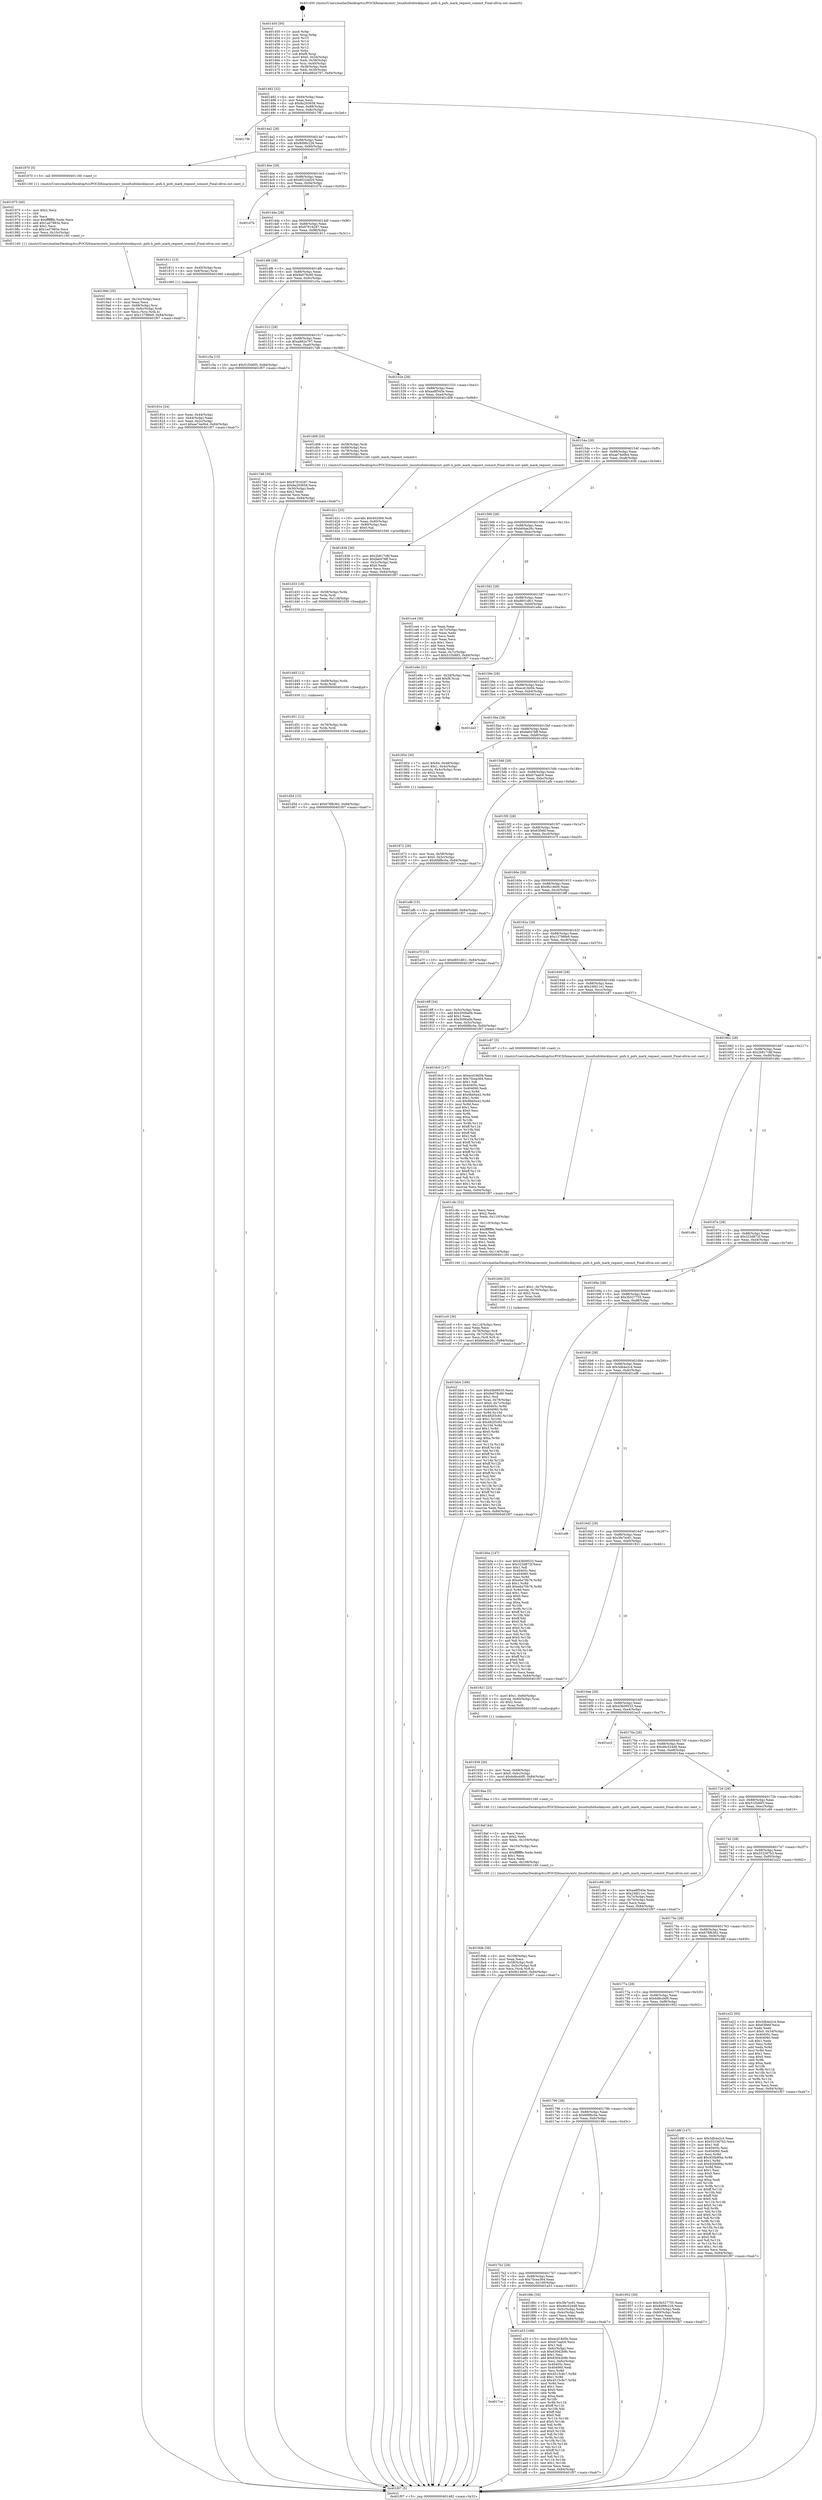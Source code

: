 digraph "0x401450" {
  label = "0x401450 (/mnt/c/Users/mathe/Desktop/tcc/POCII/binaries/extr_linuxfsnfsblocklayout..pnfs.h_pnfs_mark_request_commit_Final-ollvm.out::main(0))"
  labelloc = "t"
  node[shape=record]

  Entry [label="",width=0.3,height=0.3,shape=circle,fillcolor=black,style=filled]
  "0x401482" [label="{
     0x401482 [32]\l
     | [instrs]\l
     &nbsp;&nbsp;0x401482 \<+6\>: mov -0x84(%rbp),%eax\l
     &nbsp;&nbsp;0x401488 \<+2\>: mov %eax,%ecx\l
     &nbsp;&nbsp;0x40148a \<+6\>: sub $0x8a293658,%ecx\l
     &nbsp;&nbsp;0x401490 \<+6\>: mov %eax,-0x88(%rbp)\l
     &nbsp;&nbsp;0x401496 \<+6\>: mov %ecx,-0x8c(%rbp)\l
     &nbsp;&nbsp;0x40149c \<+6\>: je 00000000004017f6 \<main+0x3a6\>\l
  }"]
  "0x4017f6" [label="{
     0x4017f6\l
  }", style=dashed]
  "0x4014a2" [label="{
     0x4014a2 [28]\l
     | [instrs]\l
     &nbsp;&nbsp;0x4014a2 \<+5\>: jmp 00000000004014a7 \<main+0x57\>\l
     &nbsp;&nbsp;0x4014a7 \<+6\>: mov -0x88(%rbp),%eax\l
     &nbsp;&nbsp;0x4014ad \<+5\>: sub $0x8d98c226,%eax\l
     &nbsp;&nbsp;0x4014b2 \<+6\>: mov %eax,-0x90(%rbp)\l
     &nbsp;&nbsp;0x4014b8 \<+6\>: je 0000000000401970 \<main+0x520\>\l
  }"]
  Exit [label="",width=0.3,height=0.3,shape=circle,fillcolor=black,style=filled,peripheries=2]
  "0x401970" [label="{
     0x401970 [5]\l
     | [instrs]\l
     &nbsp;&nbsp;0x401970 \<+5\>: call 0000000000401160 \<next_i\>\l
     | [calls]\l
     &nbsp;&nbsp;0x401160 \{1\} (/mnt/c/Users/mathe/Desktop/tcc/POCII/binaries/extr_linuxfsnfsblocklayout..pnfs.h_pnfs_mark_request_commit_Final-ollvm.out::next_i)\l
  }"]
  "0x4014be" [label="{
     0x4014be [28]\l
     | [instrs]\l
     &nbsp;&nbsp;0x4014be \<+5\>: jmp 00000000004014c3 \<main+0x73\>\l
     &nbsp;&nbsp;0x4014c3 \<+6\>: mov -0x88(%rbp),%eax\l
     &nbsp;&nbsp;0x4014c9 \<+5\>: sub $0x9022dd29,%eax\l
     &nbsp;&nbsp;0x4014ce \<+6\>: mov %eax,-0x94(%rbp)\l
     &nbsp;&nbsp;0x4014d4 \<+6\>: je 0000000000401d7b \<main+0x92b\>\l
  }"]
  "0x401d5d" [label="{
     0x401d5d [15]\l
     | [instrs]\l
     &nbsp;&nbsp;0x401d5d \<+10\>: movl $0x678fb362,-0x84(%rbp)\l
     &nbsp;&nbsp;0x401d67 \<+5\>: jmp 0000000000401f07 \<main+0xab7\>\l
  }"]
  "0x401d7b" [label="{
     0x401d7b\l
  }", style=dashed]
  "0x4014da" [label="{
     0x4014da [28]\l
     | [instrs]\l
     &nbsp;&nbsp;0x4014da \<+5\>: jmp 00000000004014df \<main+0x8f\>\l
     &nbsp;&nbsp;0x4014df \<+6\>: mov -0x88(%rbp),%eax\l
     &nbsp;&nbsp;0x4014e5 \<+5\>: sub $0x97816287,%eax\l
     &nbsp;&nbsp;0x4014ea \<+6\>: mov %eax,-0x98(%rbp)\l
     &nbsp;&nbsp;0x4014f0 \<+6\>: je 0000000000401811 \<main+0x3c1\>\l
  }"]
  "0x401d51" [label="{
     0x401d51 [12]\l
     | [instrs]\l
     &nbsp;&nbsp;0x401d51 \<+4\>: mov -0x78(%rbp),%rdx\l
     &nbsp;&nbsp;0x401d55 \<+3\>: mov %rdx,%rdi\l
     &nbsp;&nbsp;0x401d58 \<+5\>: call 0000000000401030 \<free@plt\>\l
     | [calls]\l
     &nbsp;&nbsp;0x401030 \{1\} (unknown)\l
  }"]
  "0x401811" [label="{
     0x401811 [13]\l
     | [instrs]\l
     &nbsp;&nbsp;0x401811 \<+4\>: mov -0x40(%rbp),%rax\l
     &nbsp;&nbsp;0x401815 \<+4\>: mov 0x8(%rax),%rdi\l
     &nbsp;&nbsp;0x401819 \<+5\>: call 0000000000401060 \<atoi@plt\>\l
     | [calls]\l
     &nbsp;&nbsp;0x401060 \{1\} (unknown)\l
  }"]
  "0x4014f6" [label="{
     0x4014f6 [28]\l
     | [instrs]\l
     &nbsp;&nbsp;0x4014f6 \<+5\>: jmp 00000000004014fb \<main+0xab\>\l
     &nbsp;&nbsp;0x4014fb \<+6\>: mov -0x88(%rbp),%eax\l
     &nbsp;&nbsp;0x401501 \<+5\>: sub $0x9e078c80,%eax\l
     &nbsp;&nbsp;0x401506 \<+6\>: mov %eax,-0x9c(%rbp)\l
     &nbsp;&nbsp;0x40150c \<+6\>: je 0000000000401c5a \<main+0x80a\>\l
  }"]
  "0x401d45" [label="{
     0x401d45 [12]\l
     | [instrs]\l
     &nbsp;&nbsp;0x401d45 \<+4\>: mov -0x68(%rbp),%rdx\l
     &nbsp;&nbsp;0x401d49 \<+3\>: mov %rdx,%rdi\l
     &nbsp;&nbsp;0x401d4c \<+5\>: call 0000000000401030 \<free@plt\>\l
     | [calls]\l
     &nbsp;&nbsp;0x401030 \{1\} (unknown)\l
  }"]
  "0x401c5a" [label="{
     0x401c5a [15]\l
     | [instrs]\l
     &nbsp;&nbsp;0x401c5a \<+10\>: movl $0x51f3d6f3,-0x84(%rbp)\l
     &nbsp;&nbsp;0x401c64 \<+5\>: jmp 0000000000401f07 \<main+0xab7\>\l
  }"]
  "0x401512" [label="{
     0x401512 [28]\l
     | [instrs]\l
     &nbsp;&nbsp;0x401512 \<+5\>: jmp 0000000000401517 \<main+0xc7\>\l
     &nbsp;&nbsp;0x401517 \<+6\>: mov -0x88(%rbp),%eax\l
     &nbsp;&nbsp;0x40151d \<+5\>: sub $0xa882e797,%eax\l
     &nbsp;&nbsp;0x401522 \<+6\>: mov %eax,-0xa0(%rbp)\l
     &nbsp;&nbsp;0x401528 \<+6\>: je 00000000004017d8 \<main+0x388\>\l
  }"]
  "0x401d33" [label="{
     0x401d33 [18]\l
     | [instrs]\l
     &nbsp;&nbsp;0x401d33 \<+4\>: mov -0x58(%rbp),%rdx\l
     &nbsp;&nbsp;0x401d37 \<+3\>: mov %rdx,%rdi\l
     &nbsp;&nbsp;0x401d3a \<+6\>: mov %eax,-0x118(%rbp)\l
     &nbsp;&nbsp;0x401d40 \<+5\>: call 0000000000401030 \<free@plt\>\l
     | [calls]\l
     &nbsp;&nbsp;0x401030 \{1\} (unknown)\l
  }"]
  "0x4017d8" [label="{
     0x4017d8 [30]\l
     | [instrs]\l
     &nbsp;&nbsp;0x4017d8 \<+5\>: mov $0x97816287,%eax\l
     &nbsp;&nbsp;0x4017dd \<+5\>: mov $0x8a293658,%ecx\l
     &nbsp;&nbsp;0x4017e2 \<+3\>: mov -0x30(%rbp),%edx\l
     &nbsp;&nbsp;0x4017e5 \<+3\>: cmp $0x2,%edx\l
     &nbsp;&nbsp;0x4017e8 \<+3\>: cmovne %ecx,%eax\l
     &nbsp;&nbsp;0x4017eb \<+6\>: mov %eax,-0x84(%rbp)\l
     &nbsp;&nbsp;0x4017f1 \<+5\>: jmp 0000000000401f07 \<main+0xab7\>\l
  }"]
  "0x40152e" [label="{
     0x40152e [28]\l
     | [instrs]\l
     &nbsp;&nbsp;0x40152e \<+5\>: jmp 0000000000401533 \<main+0xe3\>\l
     &nbsp;&nbsp;0x401533 \<+6\>: mov -0x88(%rbp),%eax\l
     &nbsp;&nbsp;0x401539 \<+5\>: sub $0xaa8f545e,%eax\l
     &nbsp;&nbsp;0x40153e \<+6\>: mov %eax,-0xa4(%rbp)\l
     &nbsp;&nbsp;0x401544 \<+6\>: je 0000000000401d08 \<main+0x8b8\>\l
  }"]
  "0x401f07" [label="{
     0x401f07 [5]\l
     | [instrs]\l
     &nbsp;&nbsp;0x401f07 \<+5\>: jmp 0000000000401482 \<main+0x32\>\l
  }"]
  "0x401450" [label="{
     0x401450 [50]\l
     | [instrs]\l
     &nbsp;&nbsp;0x401450 \<+1\>: push %rbp\l
     &nbsp;&nbsp;0x401451 \<+3\>: mov %rsp,%rbp\l
     &nbsp;&nbsp;0x401454 \<+2\>: push %r15\l
     &nbsp;&nbsp;0x401456 \<+2\>: push %r14\l
     &nbsp;&nbsp;0x401458 \<+2\>: push %r13\l
     &nbsp;&nbsp;0x40145a \<+2\>: push %r12\l
     &nbsp;&nbsp;0x40145c \<+1\>: push %rbx\l
     &nbsp;&nbsp;0x40145d \<+7\>: sub $0xf8,%rsp\l
     &nbsp;&nbsp;0x401464 \<+7\>: movl $0x0,-0x34(%rbp)\l
     &nbsp;&nbsp;0x40146b \<+3\>: mov %edi,-0x38(%rbp)\l
     &nbsp;&nbsp;0x40146e \<+4\>: mov %rsi,-0x40(%rbp)\l
     &nbsp;&nbsp;0x401472 \<+3\>: mov -0x38(%rbp),%edi\l
     &nbsp;&nbsp;0x401475 \<+3\>: mov %edi,-0x30(%rbp)\l
     &nbsp;&nbsp;0x401478 \<+10\>: movl $0xa882e797,-0x84(%rbp)\l
  }"]
  "0x40181e" [label="{
     0x40181e [24]\l
     | [instrs]\l
     &nbsp;&nbsp;0x40181e \<+3\>: mov %eax,-0x44(%rbp)\l
     &nbsp;&nbsp;0x401821 \<+3\>: mov -0x44(%rbp),%eax\l
     &nbsp;&nbsp;0x401824 \<+3\>: mov %eax,-0x2c(%rbp)\l
     &nbsp;&nbsp;0x401827 \<+10\>: movl $0xae74e0b4,-0x84(%rbp)\l
     &nbsp;&nbsp;0x401831 \<+5\>: jmp 0000000000401f07 \<main+0xab7\>\l
  }"]
  "0x401d1c" [label="{
     0x401d1c [23]\l
     | [instrs]\l
     &nbsp;&nbsp;0x401d1c \<+10\>: movabs $0x4020b6,%rdi\l
     &nbsp;&nbsp;0x401d26 \<+3\>: mov %eax,-0x80(%rbp)\l
     &nbsp;&nbsp;0x401d29 \<+3\>: mov -0x80(%rbp),%esi\l
     &nbsp;&nbsp;0x401d2c \<+2\>: mov $0x0,%al\l
     &nbsp;&nbsp;0x401d2e \<+5\>: call 0000000000401040 \<printf@plt\>\l
     | [calls]\l
     &nbsp;&nbsp;0x401040 \{1\} (unknown)\l
  }"]
  "0x401d08" [label="{
     0x401d08 [20]\l
     | [instrs]\l
     &nbsp;&nbsp;0x401d08 \<+4\>: mov -0x58(%rbp),%rdi\l
     &nbsp;&nbsp;0x401d0c \<+4\>: mov -0x68(%rbp),%rsi\l
     &nbsp;&nbsp;0x401d10 \<+4\>: mov -0x78(%rbp),%rdx\l
     &nbsp;&nbsp;0x401d14 \<+3\>: mov -0x48(%rbp),%ecx\l
     &nbsp;&nbsp;0x401d17 \<+5\>: call 0000000000401240 \<pnfs_mark_request_commit\>\l
     | [calls]\l
     &nbsp;&nbsp;0x401240 \{1\} (/mnt/c/Users/mathe/Desktop/tcc/POCII/binaries/extr_linuxfsnfsblocklayout..pnfs.h_pnfs_mark_request_commit_Final-ollvm.out::pnfs_mark_request_commit)\l
  }"]
  "0x40154a" [label="{
     0x40154a [28]\l
     | [instrs]\l
     &nbsp;&nbsp;0x40154a \<+5\>: jmp 000000000040154f \<main+0xff\>\l
     &nbsp;&nbsp;0x40154f \<+6\>: mov -0x88(%rbp),%eax\l
     &nbsp;&nbsp;0x401555 \<+5\>: sub $0xae74e0b4,%eax\l
     &nbsp;&nbsp;0x40155a \<+6\>: mov %eax,-0xa8(%rbp)\l
     &nbsp;&nbsp;0x401560 \<+6\>: je 0000000000401836 \<main+0x3e6\>\l
  }"]
  "0x401cc0" [label="{
     0x401cc0 [36]\l
     | [instrs]\l
     &nbsp;&nbsp;0x401cc0 \<+6\>: mov -0x114(%rbp),%ecx\l
     &nbsp;&nbsp;0x401cc6 \<+3\>: imul %eax,%ecx\l
     &nbsp;&nbsp;0x401cc9 \<+4\>: mov -0x78(%rbp),%r8\l
     &nbsp;&nbsp;0x401ccd \<+4\>: movslq -0x7c(%rbp),%r9\l
     &nbsp;&nbsp;0x401cd1 \<+4\>: mov %ecx,(%r8,%r9,4)\l
     &nbsp;&nbsp;0x401cd5 \<+10\>: movl $0xb64ae26c,-0x84(%rbp)\l
     &nbsp;&nbsp;0x401cdf \<+5\>: jmp 0000000000401f07 \<main+0xab7\>\l
  }"]
  "0x401836" [label="{
     0x401836 [30]\l
     | [instrs]\l
     &nbsp;&nbsp;0x401836 \<+5\>: mov $0x2b817c8f,%eax\l
     &nbsp;&nbsp;0x40183b \<+5\>: mov $0xfa6478ff,%ecx\l
     &nbsp;&nbsp;0x401840 \<+3\>: mov -0x2c(%rbp),%edx\l
     &nbsp;&nbsp;0x401843 \<+3\>: cmp $0x0,%edx\l
     &nbsp;&nbsp;0x401846 \<+3\>: cmove %ecx,%eax\l
     &nbsp;&nbsp;0x401849 \<+6\>: mov %eax,-0x84(%rbp)\l
     &nbsp;&nbsp;0x40184f \<+5\>: jmp 0000000000401f07 \<main+0xab7\>\l
  }"]
  "0x401566" [label="{
     0x401566 [28]\l
     | [instrs]\l
     &nbsp;&nbsp;0x401566 \<+5\>: jmp 000000000040156b \<main+0x11b\>\l
     &nbsp;&nbsp;0x40156b \<+6\>: mov -0x88(%rbp),%eax\l
     &nbsp;&nbsp;0x401571 \<+5\>: sub $0xb64ae26c,%eax\l
     &nbsp;&nbsp;0x401576 \<+6\>: mov %eax,-0xac(%rbp)\l
     &nbsp;&nbsp;0x40157c \<+6\>: je 0000000000401ce4 \<main+0x894\>\l
  }"]
  "0x401c8c" [label="{
     0x401c8c [52]\l
     | [instrs]\l
     &nbsp;&nbsp;0x401c8c \<+2\>: xor %ecx,%ecx\l
     &nbsp;&nbsp;0x401c8e \<+5\>: mov $0x2,%edx\l
     &nbsp;&nbsp;0x401c93 \<+6\>: mov %edx,-0x110(%rbp)\l
     &nbsp;&nbsp;0x401c99 \<+1\>: cltd\l
     &nbsp;&nbsp;0x401c9a \<+6\>: mov -0x110(%rbp),%esi\l
     &nbsp;&nbsp;0x401ca0 \<+2\>: idiv %esi\l
     &nbsp;&nbsp;0x401ca2 \<+6\>: imul $0xfffffffe,%edx,%edx\l
     &nbsp;&nbsp;0x401ca8 \<+2\>: mov %ecx,%edi\l
     &nbsp;&nbsp;0x401caa \<+2\>: sub %edx,%edi\l
     &nbsp;&nbsp;0x401cac \<+2\>: mov %ecx,%edx\l
     &nbsp;&nbsp;0x401cae \<+3\>: sub $0x1,%edx\l
     &nbsp;&nbsp;0x401cb1 \<+2\>: add %edx,%edi\l
     &nbsp;&nbsp;0x401cb3 \<+2\>: sub %edi,%ecx\l
     &nbsp;&nbsp;0x401cb5 \<+6\>: mov %ecx,-0x114(%rbp)\l
     &nbsp;&nbsp;0x401cbb \<+5\>: call 0000000000401160 \<next_i\>\l
     | [calls]\l
     &nbsp;&nbsp;0x401160 \{1\} (/mnt/c/Users/mathe/Desktop/tcc/POCII/binaries/extr_linuxfsnfsblocklayout..pnfs.h_pnfs_mark_request_commit_Final-ollvm.out::next_i)\l
  }"]
  "0x401ce4" [label="{
     0x401ce4 [36]\l
     | [instrs]\l
     &nbsp;&nbsp;0x401ce4 \<+2\>: xor %eax,%eax\l
     &nbsp;&nbsp;0x401ce6 \<+3\>: mov -0x7c(%rbp),%ecx\l
     &nbsp;&nbsp;0x401ce9 \<+2\>: mov %eax,%edx\l
     &nbsp;&nbsp;0x401ceb \<+2\>: sub %ecx,%edx\l
     &nbsp;&nbsp;0x401ced \<+2\>: mov %eax,%ecx\l
     &nbsp;&nbsp;0x401cef \<+3\>: sub $0x1,%ecx\l
     &nbsp;&nbsp;0x401cf2 \<+2\>: add %ecx,%edx\l
     &nbsp;&nbsp;0x401cf4 \<+2\>: sub %edx,%eax\l
     &nbsp;&nbsp;0x401cf6 \<+3\>: mov %eax,-0x7c(%rbp)\l
     &nbsp;&nbsp;0x401cf9 \<+10\>: movl $0x51f3d6f3,-0x84(%rbp)\l
     &nbsp;&nbsp;0x401d03 \<+5\>: jmp 0000000000401f07 \<main+0xab7\>\l
  }"]
  "0x401582" [label="{
     0x401582 [28]\l
     | [instrs]\l
     &nbsp;&nbsp;0x401582 \<+5\>: jmp 0000000000401587 \<main+0x137\>\l
     &nbsp;&nbsp;0x401587 \<+6\>: mov -0x88(%rbp),%eax\l
     &nbsp;&nbsp;0x40158d \<+5\>: sub $0xd601dfc1,%eax\l
     &nbsp;&nbsp;0x401592 \<+6\>: mov %eax,-0xb0(%rbp)\l
     &nbsp;&nbsp;0x401598 \<+6\>: je 0000000000401e8e \<main+0xa3e\>\l
  }"]
  "0x401bb4" [label="{
     0x401bb4 [166]\l
     | [instrs]\l
     &nbsp;&nbsp;0x401bb4 \<+5\>: mov $0x43b09533,%ecx\l
     &nbsp;&nbsp;0x401bb9 \<+5\>: mov $0x9e078c80,%edx\l
     &nbsp;&nbsp;0x401bbe \<+3\>: mov $0x1,%sil\l
     &nbsp;&nbsp;0x401bc1 \<+4\>: mov %rax,-0x78(%rbp)\l
     &nbsp;&nbsp;0x401bc5 \<+7\>: movl $0x0,-0x7c(%rbp)\l
     &nbsp;&nbsp;0x401bcc \<+8\>: mov 0x40405c,%r8d\l
     &nbsp;&nbsp;0x401bd4 \<+8\>: mov 0x404060,%r9d\l
     &nbsp;&nbsp;0x401bdc \<+3\>: mov %r8d,%r10d\l
     &nbsp;&nbsp;0x401bdf \<+7\>: add $0x482f3c83,%r10d\l
     &nbsp;&nbsp;0x401be6 \<+4\>: sub $0x1,%r10d\l
     &nbsp;&nbsp;0x401bea \<+7\>: sub $0x482f3c83,%r10d\l
     &nbsp;&nbsp;0x401bf1 \<+4\>: imul %r10d,%r8d\l
     &nbsp;&nbsp;0x401bf5 \<+4\>: and $0x1,%r8d\l
     &nbsp;&nbsp;0x401bf9 \<+4\>: cmp $0x0,%r8d\l
     &nbsp;&nbsp;0x401bfd \<+4\>: sete %r11b\l
     &nbsp;&nbsp;0x401c01 \<+4\>: cmp $0xa,%r9d\l
     &nbsp;&nbsp;0x401c05 \<+3\>: setl %bl\l
     &nbsp;&nbsp;0x401c08 \<+3\>: mov %r11b,%r14b\l
     &nbsp;&nbsp;0x401c0b \<+4\>: xor $0xff,%r14b\l
     &nbsp;&nbsp;0x401c0f \<+3\>: mov %bl,%r15b\l
     &nbsp;&nbsp;0x401c12 \<+4\>: xor $0xff,%r15b\l
     &nbsp;&nbsp;0x401c16 \<+4\>: xor $0x1,%sil\l
     &nbsp;&nbsp;0x401c1a \<+3\>: mov %r14b,%r12b\l
     &nbsp;&nbsp;0x401c1d \<+4\>: and $0xff,%r12b\l
     &nbsp;&nbsp;0x401c21 \<+3\>: and %sil,%r11b\l
     &nbsp;&nbsp;0x401c24 \<+3\>: mov %r15b,%r13b\l
     &nbsp;&nbsp;0x401c27 \<+4\>: and $0xff,%r13b\l
     &nbsp;&nbsp;0x401c2b \<+3\>: and %sil,%bl\l
     &nbsp;&nbsp;0x401c2e \<+3\>: or %r11b,%r12b\l
     &nbsp;&nbsp;0x401c31 \<+3\>: or %bl,%r13b\l
     &nbsp;&nbsp;0x401c34 \<+3\>: xor %r13b,%r12b\l
     &nbsp;&nbsp;0x401c37 \<+3\>: or %r15b,%r14b\l
     &nbsp;&nbsp;0x401c3a \<+4\>: xor $0xff,%r14b\l
     &nbsp;&nbsp;0x401c3e \<+4\>: or $0x1,%sil\l
     &nbsp;&nbsp;0x401c42 \<+3\>: and %sil,%r14b\l
     &nbsp;&nbsp;0x401c45 \<+3\>: or %r14b,%r12b\l
     &nbsp;&nbsp;0x401c48 \<+4\>: test $0x1,%r12b\l
     &nbsp;&nbsp;0x401c4c \<+3\>: cmovne %edx,%ecx\l
     &nbsp;&nbsp;0x401c4f \<+6\>: mov %ecx,-0x84(%rbp)\l
     &nbsp;&nbsp;0x401c55 \<+5\>: jmp 0000000000401f07 \<main+0xab7\>\l
  }"]
  "0x401e8e" [label="{
     0x401e8e [21]\l
     | [instrs]\l
     &nbsp;&nbsp;0x401e8e \<+3\>: mov -0x34(%rbp),%eax\l
     &nbsp;&nbsp;0x401e91 \<+7\>: add $0xf8,%rsp\l
     &nbsp;&nbsp;0x401e98 \<+1\>: pop %rbx\l
     &nbsp;&nbsp;0x401e99 \<+2\>: pop %r12\l
     &nbsp;&nbsp;0x401e9b \<+2\>: pop %r13\l
     &nbsp;&nbsp;0x401e9d \<+2\>: pop %r14\l
     &nbsp;&nbsp;0x401e9f \<+2\>: pop %r15\l
     &nbsp;&nbsp;0x401ea1 \<+1\>: pop %rbp\l
     &nbsp;&nbsp;0x401ea2 \<+1\>: ret\l
  }"]
  "0x40159e" [label="{
     0x40159e [28]\l
     | [instrs]\l
     &nbsp;&nbsp;0x40159e \<+5\>: jmp 00000000004015a3 \<main+0x153\>\l
     &nbsp;&nbsp;0x4015a3 \<+6\>: mov -0x88(%rbp),%eax\l
     &nbsp;&nbsp;0x4015a9 \<+5\>: sub $0xecd18d5b,%eax\l
     &nbsp;&nbsp;0x4015ae \<+6\>: mov %eax,-0xb4(%rbp)\l
     &nbsp;&nbsp;0x4015b4 \<+6\>: je 0000000000401ea3 \<main+0xa53\>\l
  }"]
  "0x4017ce" [label="{
     0x4017ce\l
  }", style=dashed]
  "0x401ea3" [label="{
     0x401ea3\l
  }", style=dashed]
  "0x4015ba" [label="{
     0x4015ba [28]\l
     | [instrs]\l
     &nbsp;&nbsp;0x4015ba \<+5\>: jmp 00000000004015bf \<main+0x16f\>\l
     &nbsp;&nbsp;0x4015bf \<+6\>: mov -0x88(%rbp),%eax\l
     &nbsp;&nbsp;0x4015c5 \<+5\>: sub $0xfa6478ff,%eax\l
     &nbsp;&nbsp;0x4015ca \<+6\>: mov %eax,-0xb8(%rbp)\l
     &nbsp;&nbsp;0x4015d0 \<+6\>: je 0000000000401854 \<main+0x404\>\l
  }"]
  "0x401a53" [label="{
     0x401a53 [168]\l
     | [instrs]\l
     &nbsp;&nbsp;0x401a53 \<+5\>: mov $0xecd18d5b,%eax\l
     &nbsp;&nbsp;0x401a58 \<+5\>: mov $0xfc7aafc6,%ecx\l
     &nbsp;&nbsp;0x401a5d \<+2\>: mov $0x1,%dl\l
     &nbsp;&nbsp;0x401a5f \<+3\>: mov -0x6c(%rbp),%esi\l
     &nbsp;&nbsp;0x401a62 \<+6\>: sub $0x63042b9b,%esi\l
     &nbsp;&nbsp;0x401a68 \<+3\>: add $0x1,%esi\l
     &nbsp;&nbsp;0x401a6b \<+6\>: add $0x63042b9b,%esi\l
     &nbsp;&nbsp;0x401a71 \<+3\>: mov %esi,-0x6c(%rbp)\l
     &nbsp;&nbsp;0x401a74 \<+7\>: mov 0x40405c,%esi\l
     &nbsp;&nbsp;0x401a7b \<+7\>: mov 0x404060,%edi\l
     &nbsp;&nbsp;0x401a82 \<+3\>: mov %esi,%r8d\l
     &nbsp;&nbsp;0x401a85 \<+7\>: add $0x4515c8c7,%r8d\l
     &nbsp;&nbsp;0x401a8c \<+4\>: sub $0x1,%r8d\l
     &nbsp;&nbsp;0x401a90 \<+7\>: sub $0x4515c8c7,%r8d\l
     &nbsp;&nbsp;0x401a97 \<+4\>: imul %r8d,%esi\l
     &nbsp;&nbsp;0x401a9b \<+3\>: and $0x1,%esi\l
     &nbsp;&nbsp;0x401a9e \<+3\>: cmp $0x0,%esi\l
     &nbsp;&nbsp;0x401aa1 \<+4\>: sete %r9b\l
     &nbsp;&nbsp;0x401aa5 \<+3\>: cmp $0xa,%edi\l
     &nbsp;&nbsp;0x401aa8 \<+4\>: setl %r10b\l
     &nbsp;&nbsp;0x401aac \<+3\>: mov %r9b,%r11b\l
     &nbsp;&nbsp;0x401aaf \<+4\>: xor $0xff,%r11b\l
     &nbsp;&nbsp;0x401ab3 \<+3\>: mov %r10b,%bl\l
     &nbsp;&nbsp;0x401ab6 \<+3\>: xor $0xff,%bl\l
     &nbsp;&nbsp;0x401ab9 \<+3\>: xor $0x0,%dl\l
     &nbsp;&nbsp;0x401abc \<+3\>: mov %r11b,%r14b\l
     &nbsp;&nbsp;0x401abf \<+4\>: and $0x0,%r14b\l
     &nbsp;&nbsp;0x401ac3 \<+3\>: and %dl,%r9b\l
     &nbsp;&nbsp;0x401ac6 \<+3\>: mov %bl,%r15b\l
     &nbsp;&nbsp;0x401ac9 \<+4\>: and $0x0,%r15b\l
     &nbsp;&nbsp;0x401acd \<+3\>: and %dl,%r10b\l
     &nbsp;&nbsp;0x401ad0 \<+3\>: or %r9b,%r14b\l
     &nbsp;&nbsp;0x401ad3 \<+3\>: or %r10b,%r15b\l
     &nbsp;&nbsp;0x401ad6 \<+3\>: xor %r15b,%r14b\l
     &nbsp;&nbsp;0x401ad9 \<+3\>: or %bl,%r11b\l
     &nbsp;&nbsp;0x401adc \<+4\>: xor $0xff,%r11b\l
     &nbsp;&nbsp;0x401ae0 \<+3\>: or $0x0,%dl\l
     &nbsp;&nbsp;0x401ae3 \<+3\>: and %dl,%r11b\l
     &nbsp;&nbsp;0x401ae6 \<+3\>: or %r11b,%r14b\l
     &nbsp;&nbsp;0x401ae9 \<+4\>: test $0x1,%r14b\l
     &nbsp;&nbsp;0x401aed \<+3\>: cmovne %ecx,%eax\l
     &nbsp;&nbsp;0x401af0 \<+6\>: mov %eax,-0x84(%rbp)\l
     &nbsp;&nbsp;0x401af6 \<+5\>: jmp 0000000000401f07 \<main+0xab7\>\l
  }"]
  "0x401854" [label="{
     0x401854 [30]\l
     | [instrs]\l
     &nbsp;&nbsp;0x401854 \<+7\>: movl $0x64,-0x48(%rbp)\l
     &nbsp;&nbsp;0x40185b \<+7\>: movl $0x1,-0x4c(%rbp)\l
     &nbsp;&nbsp;0x401862 \<+4\>: movslq -0x4c(%rbp),%rax\l
     &nbsp;&nbsp;0x401866 \<+4\>: shl $0x2,%rax\l
     &nbsp;&nbsp;0x40186a \<+3\>: mov %rax,%rdi\l
     &nbsp;&nbsp;0x40186d \<+5\>: call 0000000000401050 \<malloc@plt\>\l
     | [calls]\l
     &nbsp;&nbsp;0x401050 \{1\} (unknown)\l
  }"]
  "0x4015d6" [label="{
     0x4015d6 [28]\l
     | [instrs]\l
     &nbsp;&nbsp;0x4015d6 \<+5\>: jmp 00000000004015db \<main+0x18b\>\l
     &nbsp;&nbsp;0x4015db \<+6\>: mov -0x88(%rbp),%eax\l
     &nbsp;&nbsp;0x4015e1 \<+5\>: sub $0xfc7aafc6,%eax\l
     &nbsp;&nbsp;0x4015e6 \<+6\>: mov %eax,-0xbc(%rbp)\l
     &nbsp;&nbsp;0x4015ec \<+6\>: je 0000000000401afb \<main+0x6ab\>\l
  }"]
  "0x401872" [label="{
     0x401872 [26]\l
     | [instrs]\l
     &nbsp;&nbsp;0x401872 \<+4\>: mov %rax,-0x58(%rbp)\l
     &nbsp;&nbsp;0x401876 \<+7\>: movl $0x0,-0x5c(%rbp)\l
     &nbsp;&nbsp;0x40187d \<+10\>: movl $0x6fdfbc0a,-0x84(%rbp)\l
     &nbsp;&nbsp;0x401887 \<+5\>: jmp 0000000000401f07 \<main+0xab7\>\l
  }"]
  "0x40199d" [label="{
     0x40199d [35]\l
     | [instrs]\l
     &nbsp;&nbsp;0x40199d \<+6\>: mov -0x10c(%rbp),%ecx\l
     &nbsp;&nbsp;0x4019a3 \<+3\>: imul %eax,%ecx\l
     &nbsp;&nbsp;0x4019a6 \<+4\>: mov -0x68(%rbp),%rsi\l
     &nbsp;&nbsp;0x4019aa \<+4\>: movslq -0x6c(%rbp),%rdi\l
     &nbsp;&nbsp;0x4019ae \<+3\>: mov %ecx,(%rsi,%rdi,4)\l
     &nbsp;&nbsp;0x4019b1 \<+10\>: movl $0x13798fe9,-0x84(%rbp)\l
     &nbsp;&nbsp;0x4019bb \<+5\>: jmp 0000000000401f07 \<main+0xab7\>\l
  }"]
  "0x401afb" [label="{
     0x401afb [15]\l
     | [instrs]\l
     &nbsp;&nbsp;0x401afb \<+10\>: movl $0x6d8cd4f0,-0x84(%rbp)\l
     &nbsp;&nbsp;0x401b05 \<+5\>: jmp 0000000000401f07 \<main+0xab7\>\l
  }"]
  "0x4015f2" [label="{
     0x4015f2 [28]\l
     | [instrs]\l
     &nbsp;&nbsp;0x4015f2 \<+5\>: jmp 00000000004015f7 \<main+0x1a7\>\l
     &nbsp;&nbsp;0x4015f7 \<+6\>: mov -0x88(%rbp),%eax\l
     &nbsp;&nbsp;0x4015fd \<+5\>: sub $0x63f46f,%eax\l
     &nbsp;&nbsp;0x401602 \<+6\>: mov %eax,-0xc0(%rbp)\l
     &nbsp;&nbsp;0x401608 \<+6\>: je 0000000000401e7f \<main+0xa2f\>\l
  }"]
  "0x401975" [label="{
     0x401975 [40]\l
     | [instrs]\l
     &nbsp;&nbsp;0x401975 \<+5\>: mov $0x2,%ecx\l
     &nbsp;&nbsp;0x40197a \<+1\>: cltd\l
     &nbsp;&nbsp;0x40197b \<+2\>: idiv %ecx\l
     &nbsp;&nbsp;0x40197d \<+6\>: imul $0xfffffffe,%edx,%ecx\l
     &nbsp;&nbsp;0x401983 \<+6\>: add $0x1ad7883a,%ecx\l
     &nbsp;&nbsp;0x401989 \<+3\>: add $0x1,%ecx\l
     &nbsp;&nbsp;0x40198c \<+6\>: sub $0x1ad7883a,%ecx\l
     &nbsp;&nbsp;0x401992 \<+6\>: mov %ecx,-0x10c(%rbp)\l
     &nbsp;&nbsp;0x401998 \<+5\>: call 0000000000401160 \<next_i\>\l
     | [calls]\l
     &nbsp;&nbsp;0x401160 \{1\} (/mnt/c/Users/mathe/Desktop/tcc/POCII/binaries/extr_linuxfsnfsblocklayout..pnfs.h_pnfs_mark_request_commit_Final-ollvm.out::next_i)\l
  }"]
  "0x401e7f" [label="{
     0x401e7f [15]\l
     | [instrs]\l
     &nbsp;&nbsp;0x401e7f \<+10\>: movl $0xd601dfc1,-0x84(%rbp)\l
     &nbsp;&nbsp;0x401e89 \<+5\>: jmp 0000000000401f07 \<main+0xab7\>\l
  }"]
  "0x40160e" [label="{
     0x40160e [28]\l
     | [instrs]\l
     &nbsp;&nbsp;0x40160e \<+5\>: jmp 0000000000401613 \<main+0x1c3\>\l
     &nbsp;&nbsp;0x401613 \<+6\>: mov -0x88(%rbp),%eax\l
     &nbsp;&nbsp;0x401619 \<+5\>: sub $0x9b14600,%eax\l
     &nbsp;&nbsp;0x40161e \<+6\>: mov %eax,-0xc4(%rbp)\l
     &nbsp;&nbsp;0x401624 \<+6\>: je 00000000004018ff \<main+0x4af\>\l
  }"]
  "0x401938" [label="{
     0x401938 [26]\l
     | [instrs]\l
     &nbsp;&nbsp;0x401938 \<+4\>: mov %rax,-0x68(%rbp)\l
     &nbsp;&nbsp;0x40193c \<+7\>: movl $0x0,-0x6c(%rbp)\l
     &nbsp;&nbsp;0x401943 \<+10\>: movl $0x6d8cd4f0,-0x84(%rbp)\l
     &nbsp;&nbsp;0x40194d \<+5\>: jmp 0000000000401f07 \<main+0xab7\>\l
  }"]
  "0x4018ff" [label="{
     0x4018ff [34]\l
     | [instrs]\l
     &nbsp;&nbsp;0x4018ff \<+3\>: mov -0x5c(%rbp),%eax\l
     &nbsp;&nbsp;0x401902 \<+5\>: add $0x3006a0b,%eax\l
     &nbsp;&nbsp;0x401907 \<+3\>: add $0x1,%eax\l
     &nbsp;&nbsp;0x40190a \<+5\>: sub $0x3006a0b,%eax\l
     &nbsp;&nbsp;0x40190f \<+3\>: mov %eax,-0x5c(%rbp)\l
     &nbsp;&nbsp;0x401912 \<+10\>: movl $0x6fdfbc0a,-0x84(%rbp)\l
     &nbsp;&nbsp;0x40191c \<+5\>: jmp 0000000000401f07 \<main+0xab7\>\l
  }"]
  "0x40162a" [label="{
     0x40162a [28]\l
     | [instrs]\l
     &nbsp;&nbsp;0x40162a \<+5\>: jmp 000000000040162f \<main+0x1df\>\l
     &nbsp;&nbsp;0x40162f \<+6\>: mov -0x88(%rbp),%eax\l
     &nbsp;&nbsp;0x401635 \<+5\>: sub $0x13798fe9,%eax\l
     &nbsp;&nbsp;0x40163a \<+6\>: mov %eax,-0xc8(%rbp)\l
     &nbsp;&nbsp;0x401640 \<+6\>: je 00000000004019c0 \<main+0x570\>\l
  }"]
  "0x4018db" [label="{
     0x4018db [36]\l
     | [instrs]\l
     &nbsp;&nbsp;0x4018db \<+6\>: mov -0x108(%rbp),%ecx\l
     &nbsp;&nbsp;0x4018e1 \<+3\>: imul %eax,%ecx\l
     &nbsp;&nbsp;0x4018e4 \<+4\>: mov -0x58(%rbp),%rdi\l
     &nbsp;&nbsp;0x4018e8 \<+4\>: movslq -0x5c(%rbp),%r8\l
     &nbsp;&nbsp;0x4018ec \<+4\>: mov %ecx,(%rdi,%r8,4)\l
     &nbsp;&nbsp;0x4018f0 \<+10\>: movl $0x9b14600,-0x84(%rbp)\l
     &nbsp;&nbsp;0x4018fa \<+5\>: jmp 0000000000401f07 \<main+0xab7\>\l
  }"]
  "0x4019c0" [label="{
     0x4019c0 [147]\l
     | [instrs]\l
     &nbsp;&nbsp;0x4019c0 \<+5\>: mov $0xecd18d5b,%eax\l
     &nbsp;&nbsp;0x4019c5 \<+5\>: mov $0x70cea364,%ecx\l
     &nbsp;&nbsp;0x4019ca \<+2\>: mov $0x1,%dl\l
     &nbsp;&nbsp;0x4019cc \<+7\>: mov 0x40405c,%esi\l
     &nbsp;&nbsp;0x4019d3 \<+7\>: mov 0x404060,%edi\l
     &nbsp;&nbsp;0x4019da \<+3\>: mov %esi,%r8d\l
     &nbsp;&nbsp;0x4019dd \<+7\>: add $0x9bb0a42,%r8d\l
     &nbsp;&nbsp;0x4019e4 \<+4\>: sub $0x1,%r8d\l
     &nbsp;&nbsp;0x4019e8 \<+7\>: sub $0x9bb0a42,%r8d\l
     &nbsp;&nbsp;0x4019ef \<+4\>: imul %r8d,%esi\l
     &nbsp;&nbsp;0x4019f3 \<+3\>: and $0x1,%esi\l
     &nbsp;&nbsp;0x4019f6 \<+3\>: cmp $0x0,%esi\l
     &nbsp;&nbsp;0x4019f9 \<+4\>: sete %r9b\l
     &nbsp;&nbsp;0x4019fd \<+3\>: cmp $0xa,%edi\l
     &nbsp;&nbsp;0x401a00 \<+4\>: setl %r10b\l
     &nbsp;&nbsp;0x401a04 \<+3\>: mov %r9b,%r11b\l
     &nbsp;&nbsp;0x401a07 \<+4\>: xor $0xff,%r11b\l
     &nbsp;&nbsp;0x401a0b \<+3\>: mov %r10b,%bl\l
     &nbsp;&nbsp;0x401a0e \<+3\>: xor $0xff,%bl\l
     &nbsp;&nbsp;0x401a11 \<+3\>: xor $0x1,%dl\l
     &nbsp;&nbsp;0x401a14 \<+3\>: mov %r11b,%r14b\l
     &nbsp;&nbsp;0x401a17 \<+4\>: and $0xff,%r14b\l
     &nbsp;&nbsp;0x401a1b \<+3\>: and %dl,%r9b\l
     &nbsp;&nbsp;0x401a1e \<+3\>: mov %bl,%r15b\l
     &nbsp;&nbsp;0x401a21 \<+4\>: and $0xff,%r15b\l
     &nbsp;&nbsp;0x401a25 \<+3\>: and %dl,%r10b\l
     &nbsp;&nbsp;0x401a28 \<+3\>: or %r9b,%r14b\l
     &nbsp;&nbsp;0x401a2b \<+3\>: or %r10b,%r15b\l
     &nbsp;&nbsp;0x401a2e \<+3\>: xor %r15b,%r14b\l
     &nbsp;&nbsp;0x401a31 \<+3\>: or %bl,%r11b\l
     &nbsp;&nbsp;0x401a34 \<+4\>: xor $0xff,%r11b\l
     &nbsp;&nbsp;0x401a38 \<+3\>: or $0x1,%dl\l
     &nbsp;&nbsp;0x401a3b \<+3\>: and %dl,%r11b\l
     &nbsp;&nbsp;0x401a3e \<+3\>: or %r11b,%r14b\l
     &nbsp;&nbsp;0x401a41 \<+4\>: test $0x1,%r14b\l
     &nbsp;&nbsp;0x401a45 \<+3\>: cmovne %ecx,%eax\l
     &nbsp;&nbsp;0x401a48 \<+6\>: mov %eax,-0x84(%rbp)\l
     &nbsp;&nbsp;0x401a4e \<+5\>: jmp 0000000000401f07 \<main+0xab7\>\l
  }"]
  "0x401646" [label="{
     0x401646 [28]\l
     | [instrs]\l
     &nbsp;&nbsp;0x401646 \<+5\>: jmp 000000000040164b \<main+0x1fb\>\l
     &nbsp;&nbsp;0x40164b \<+6\>: mov -0x88(%rbp),%eax\l
     &nbsp;&nbsp;0x401651 \<+5\>: sub $0x24fd11e1,%eax\l
     &nbsp;&nbsp;0x401656 \<+6\>: mov %eax,-0xcc(%rbp)\l
     &nbsp;&nbsp;0x40165c \<+6\>: je 0000000000401c87 \<main+0x837\>\l
  }"]
  "0x4018af" [label="{
     0x4018af [44]\l
     | [instrs]\l
     &nbsp;&nbsp;0x4018af \<+2\>: xor %ecx,%ecx\l
     &nbsp;&nbsp;0x4018b1 \<+5\>: mov $0x2,%edx\l
     &nbsp;&nbsp;0x4018b6 \<+6\>: mov %edx,-0x104(%rbp)\l
     &nbsp;&nbsp;0x4018bc \<+1\>: cltd\l
     &nbsp;&nbsp;0x4018bd \<+6\>: mov -0x104(%rbp),%esi\l
     &nbsp;&nbsp;0x4018c3 \<+2\>: idiv %esi\l
     &nbsp;&nbsp;0x4018c5 \<+6\>: imul $0xfffffffe,%edx,%edx\l
     &nbsp;&nbsp;0x4018cb \<+3\>: sub $0x1,%ecx\l
     &nbsp;&nbsp;0x4018ce \<+2\>: sub %ecx,%edx\l
     &nbsp;&nbsp;0x4018d0 \<+6\>: mov %edx,-0x108(%rbp)\l
     &nbsp;&nbsp;0x4018d6 \<+5\>: call 0000000000401160 \<next_i\>\l
     | [calls]\l
     &nbsp;&nbsp;0x401160 \{1\} (/mnt/c/Users/mathe/Desktop/tcc/POCII/binaries/extr_linuxfsnfsblocklayout..pnfs.h_pnfs_mark_request_commit_Final-ollvm.out::next_i)\l
  }"]
  "0x401c87" [label="{
     0x401c87 [5]\l
     | [instrs]\l
     &nbsp;&nbsp;0x401c87 \<+5\>: call 0000000000401160 \<next_i\>\l
     | [calls]\l
     &nbsp;&nbsp;0x401160 \{1\} (/mnt/c/Users/mathe/Desktop/tcc/POCII/binaries/extr_linuxfsnfsblocklayout..pnfs.h_pnfs_mark_request_commit_Final-ollvm.out::next_i)\l
  }"]
  "0x401662" [label="{
     0x401662 [28]\l
     | [instrs]\l
     &nbsp;&nbsp;0x401662 \<+5\>: jmp 0000000000401667 \<main+0x217\>\l
     &nbsp;&nbsp;0x401667 \<+6\>: mov -0x88(%rbp),%eax\l
     &nbsp;&nbsp;0x40166d \<+5\>: sub $0x2b817c8f,%eax\l
     &nbsp;&nbsp;0x401672 \<+6\>: mov %eax,-0xd0(%rbp)\l
     &nbsp;&nbsp;0x401678 \<+6\>: je 0000000000401d6c \<main+0x91c\>\l
  }"]
  "0x4017b2" [label="{
     0x4017b2 [28]\l
     | [instrs]\l
     &nbsp;&nbsp;0x4017b2 \<+5\>: jmp 00000000004017b7 \<main+0x367\>\l
     &nbsp;&nbsp;0x4017b7 \<+6\>: mov -0x88(%rbp),%eax\l
     &nbsp;&nbsp;0x4017bd \<+5\>: sub $0x70cea364,%eax\l
     &nbsp;&nbsp;0x4017c2 \<+6\>: mov %eax,-0x100(%rbp)\l
     &nbsp;&nbsp;0x4017c8 \<+6\>: je 0000000000401a53 \<main+0x603\>\l
  }"]
  "0x401d6c" [label="{
     0x401d6c\l
  }", style=dashed]
  "0x40167e" [label="{
     0x40167e [28]\l
     | [instrs]\l
     &nbsp;&nbsp;0x40167e \<+5\>: jmp 0000000000401683 \<main+0x233\>\l
     &nbsp;&nbsp;0x401683 \<+6\>: mov -0x88(%rbp),%eax\l
     &nbsp;&nbsp;0x401689 \<+5\>: sub $0x323d872f,%eax\l
     &nbsp;&nbsp;0x40168e \<+6\>: mov %eax,-0xd4(%rbp)\l
     &nbsp;&nbsp;0x401694 \<+6\>: je 0000000000401b9d \<main+0x74d\>\l
  }"]
  "0x40188c" [label="{
     0x40188c [30]\l
     | [instrs]\l
     &nbsp;&nbsp;0x40188c \<+5\>: mov $0x3fe7ec61,%eax\l
     &nbsp;&nbsp;0x401891 \<+5\>: mov $0x46c52448,%ecx\l
     &nbsp;&nbsp;0x401896 \<+3\>: mov -0x5c(%rbp),%edx\l
     &nbsp;&nbsp;0x401899 \<+3\>: cmp -0x4c(%rbp),%edx\l
     &nbsp;&nbsp;0x40189c \<+3\>: cmovl %ecx,%eax\l
     &nbsp;&nbsp;0x40189f \<+6\>: mov %eax,-0x84(%rbp)\l
     &nbsp;&nbsp;0x4018a5 \<+5\>: jmp 0000000000401f07 \<main+0xab7\>\l
  }"]
  "0x401b9d" [label="{
     0x401b9d [23]\l
     | [instrs]\l
     &nbsp;&nbsp;0x401b9d \<+7\>: movl $0x1,-0x70(%rbp)\l
     &nbsp;&nbsp;0x401ba4 \<+4\>: movslq -0x70(%rbp),%rax\l
     &nbsp;&nbsp;0x401ba8 \<+4\>: shl $0x2,%rax\l
     &nbsp;&nbsp;0x401bac \<+3\>: mov %rax,%rdi\l
     &nbsp;&nbsp;0x401baf \<+5\>: call 0000000000401050 \<malloc@plt\>\l
     | [calls]\l
     &nbsp;&nbsp;0x401050 \{1\} (unknown)\l
  }"]
  "0x40169a" [label="{
     0x40169a [28]\l
     | [instrs]\l
     &nbsp;&nbsp;0x40169a \<+5\>: jmp 000000000040169f \<main+0x24f\>\l
     &nbsp;&nbsp;0x40169f \<+6\>: mov -0x88(%rbp),%eax\l
     &nbsp;&nbsp;0x4016a5 \<+5\>: sub $0x3b527755,%eax\l
     &nbsp;&nbsp;0x4016aa \<+6\>: mov %eax,-0xd8(%rbp)\l
     &nbsp;&nbsp;0x4016b0 \<+6\>: je 0000000000401b0a \<main+0x6ba\>\l
  }"]
  "0x401796" [label="{
     0x401796 [28]\l
     | [instrs]\l
     &nbsp;&nbsp;0x401796 \<+5\>: jmp 000000000040179b \<main+0x34b\>\l
     &nbsp;&nbsp;0x40179b \<+6\>: mov -0x88(%rbp),%eax\l
     &nbsp;&nbsp;0x4017a1 \<+5\>: sub $0x6fdfbc0a,%eax\l
     &nbsp;&nbsp;0x4017a6 \<+6\>: mov %eax,-0xfc(%rbp)\l
     &nbsp;&nbsp;0x4017ac \<+6\>: je 000000000040188c \<main+0x43c\>\l
  }"]
  "0x401b0a" [label="{
     0x401b0a [147]\l
     | [instrs]\l
     &nbsp;&nbsp;0x401b0a \<+5\>: mov $0x43b09533,%eax\l
     &nbsp;&nbsp;0x401b0f \<+5\>: mov $0x323d872f,%ecx\l
     &nbsp;&nbsp;0x401b14 \<+2\>: mov $0x1,%dl\l
     &nbsp;&nbsp;0x401b16 \<+7\>: mov 0x40405c,%esi\l
     &nbsp;&nbsp;0x401b1d \<+7\>: mov 0x404060,%edi\l
     &nbsp;&nbsp;0x401b24 \<+3\>: mov %esi,%r8d\l
     &nbsp;&nbsp;0x401b27 \<+7\>: sub $0xe6a70b76,%r8d\l
     &nbsp;&nbsp;0x401b2e \<+4\>: sub $0x1,%r8d\l
     &nbsp;&nbsp;0x401b32 \<+7\>: add $0xe6a70b76,%r8d\l
     &nbsp;&nbsp;0x401b39 \<+4\>: imul %r8d,%esi\l
     &nbsp;&nbsp;0x401b3d \<+3\>: and $0x1,%esi\l
     &nbsp;&nbsp;0x401b40 \<+3\>: cmp $0x0,%esi\l
     &nbsp;&nbsp;0x401b43 \<+4\>: sete %r9b\l
     &nbsp;&nbsp;0x401b47 \<+3\>: cmp $0xa,%edi\l
     &nbsp;&nbsp;0x401b4a \<+4\>: setl %r10b\l
     &nbsp;&nbsp;0x401b4e \<+3\>: mov %r9b,%r11b\l
     &nbsp;&nbsp;0x401b51 \<+4\>: xor $0xff,%r11b\l
     &nbsp;&nbsp;0x401b55 \<+3\>: mov %r10b,%bl\l
     &nbsp;&nbsp;0x401b58 \<+3\>: xor $0xff,%bl\l
     &nbsp;&nbsp;0x401b5b \<+3\>: xor $0x0,%dl\l
     &nbsp;&nbsp;0x401b5e \<+3\>: mov %r11b,%r14b\l
     &nbsp;&nbsp;0x401b61 \<+4\>: and $0x0,%r14b\l
     &nbsp;&nbsp;0x401b65 \<+3\>: and %dl,%r9b\l
     &nbsp;&nbsp;0x401b68 \<+3\>: mov %bl,%r15b\l
     &nbsp;&nbsp;0x401b6b \<+4\>: and $0x0,%r15b\l
     &nbsp;&nbsp;0x401b6f \<+3\>: and %dl,%r10b\l
     &nbsp;&nbsp;0x401b72 \<+3\>: or %r9b,%r14b\l
     &nbsp;&nbsp;0x401b75 \<+3\>: or %r10b,%r15b\l
     &nbsp;&nbsp;0x401b78 \<+3\>: xor %r15b,%r14b\l
     &nbsp;&nbsp;0x401b7b \<+3\>: or %bl,%r11b\l
     &nbsp;&nbsp;0x401b7e \<+4\>: xor $0xff,%r11b\l
     &nbsp;&nbsp;0x401b82 \<+3\>: or $0x0,%dl\l
     &nbsp;&nbsp;0x401b85 \<+3\>: and %dl,%r11b\l
     &nbsp;&nbsp;0x401b88 \<+3\>: or %r11b,%r14b\l
     &nbsp;&nbsp;0x401b8b \<+4\>: test $0x1,%r14b\l
     &nbsp;&nbsp;0x401b8f \<+3\>: cmovne %ecx,%eax\l
     &nbsp;&nbsp;0x401b92 \<+6\>: mov %eax,-0x84(%rbp)\l
     &nbsp;&nbsp;0x401b98 \<+5\>: jmp 0000000000401f07 \<main+0xab7\>\l
  }"]
  "0x4016b6" [label="{
     0x4016b6 [28]\l
     | [instrs]\l
     &nbsp;&nbsp;0x4016b6 \<+5\>: jmp 00000000004016bb \<main+0x26b\>\l
     &nbsp;&nbsp;0x4016bb \<+6\>: mov -0x88(%rbp),%eax\l
     &nbsp;&nbsp;0x4016c1 \<+5\>: sub $0x3db4e2c4,%eax\l
     &nbsp;&nbsp;0x4016c6 \<+6\>: mov %eax,-0xdc(%rbp)\l
     &nbsp;&nbsp;0x4016cc \<+6\>: je 0000000000401ef6 \<main+0xaa6\>\l
  }"]
  "0x401952" [label="{
     0x401952 [30]\l
     | [instrs]\l
     &nbsp;&nbsp;0x401952 \<+5\>: mov $0x3b527755,%eax\l
     &nbsp;&nbsp;0x401957 \<+5\>: mov $0x8d98c226,%ecx\l
     &nbsp;&nbsp;0x40195c \<+3\>: mov -0x6c(%rbp),%edx\l
     &nbsp;&nbsp;0x40195f \<+3\>: cmp -0x60(%rbp),%edx\l
     &nbsp;&nbsp;0x401962 \<+3\>: cmovl %ecx,%eax\l
     &nbsp;&nbsp;0x401965 \<+6\>: mov %eax,-0x84(%rbp)\l
     &nbsp;&nbsp;0x40196b \<+5\>: jmp 0000000000401f07 \<main+0xab7\>\l
  }"]
  "0x401ef6" [label="{
     0x401ef6\l
  }", style=dashed]
  "0x4016d2" [label="{
     0x4016d2 [28]\l
     | [instrs]\l
     &nbsp;&nbsp;0x4016d2 \<+5\>: jmp 00000000004016d7 \<main+0x287\>\l
     &nbsp;&nbsp;0x4016d7 \<+6\>: mov -0x88(%rbp),%eax\l
     &nbsp;&nbsp;0x4016dd \<+5\>: sub $0x3fe7ec61,%eax\l
     &nbsp;&nbsp;0x4016e2 \<+6\>: mov %eax,-0xe0(%rbp)\l
     &nbsp;&nbsp;0x4016e8 \<+6\>: je 0000000000401921 \<main+0x4d1\>\l
  }"]
  "0x40177a" [label="{
     0x40177a [28]\l
     | [instrs]\l
     &nbsp;&nbsp;0x40177a \<+5\>: jmp 000000000040177f \<main+0x32f\>\l
     &nbsp;&nbsp;0x40177f \<+6\>: mov -0x88(%rbp),%eax\l
     &nbsp;&nbsp;0x401785 \<+5\>: sub $0x6d8cd4f0,%eax\l
     &nbsp;&nbsp;0x40178a \<+6\>: mov %eax,-0xf8(%rbp)\l
     &nbsp;&nbsp;0x401790 \<+6\>: je 0000000000401952 \<main+0x502\>\l
  }"]
  "0x401921" [label="{
     0x401921 [23]\l
     | [instrs]\l
     &nbsp;&nbsp;0x401921 \<+7\>: movl $0x1,-0x60(%rbp)\l
     &nbsp;&nbsp;0x401928 \<+4\>: movslq -0x60(%rbp),%rax\l
     &nbsp;&nbsp;0x40192c \<+4\>: shl $0x2,%rax\l
     &nbsp;&nbsp;0x401930 \<+3\>: mov %rax,%rdi\l
     &nbsp;&nbsp;0x401933 \<+5\>: call 0000000000401050 \<malloc@plt\>\l
     | [calls]\l
     &nbsp;&nbsp;0x401050 \{1\} (unknown)\l
  }"]
  "0x4016ee" [label="{
     0x4016ee [28]\l
     | [instrs]\l
     &nbsp;&nbsp;0x4016ee \<+5\>: jmp 00000000004016f3 \<main+0x2a3\>\l
     &nbsp;&nbsp;0x4016f3 \<+6\>: mov -0x88(%rbp),%eax\l
     &nbsp;&nbsp;0x4016f9 \<+5\>: sub $0x43b09533,%eax\l
     &nbsp;&nbsp;0x4016fe \<+6\>: mov %eax,-0xe4(%rbp)\l
     &nbsp;&nbsp;0x401704 \<+6\>: je 0000000000401ec5 \<main+0xa75\>\l
  }"]
  "0x401d8f" [label="{
     0x401d8f [147]\l
     | [instrs]\l
     &nbsp;&nbsp;0x401d8f \<+5\>: mov $0x3db4e2c4,%eax\l
     &nbsp;&nbsp;0x401d94 \<+5\>: mov $0x553367b3,%ecx\l
     &nbsp;&nbsp;0x401d99 \<+2\>: mov $0x1,%dl\l
     &nbsp;&nbsp;0x401d9b \<+7\>: mov 0x40405c,%esi\l
     &nbsp;&nbsp;0x401da2 \<+7\>: mov 0x404060,%edi\l
     &nbsp;&nbsp;0x401da9 \<+3\>: mov %esi,%r8d\l
     &nbsp;&nbsp;0x401dac \<+7\>: add $0x920b9f4a,%r8d\l
     &nbsp;&nbsp;0x401db3 \<+4\>: sub $0x1,%r8d\l
     &nbsp;&nbsp;0x401db7 \<+7\>: sub $0x920b9f4a,%r8d\l
     &nbsp;&nbsp;0x401dbe \<+4\>: imul %r8d,%esi\l
     &nbsp;&nbsp;0x401dc2 \<+3\>: and $0x1,%esi\l
     &nbsp;&nbsp;0x401dc5 \<+3\>: cmp $0x0,%esi\l
     &nbsp;&nbsp;0x401dc8 \<+4\>: sete %r9b\l
     &nbsp;&nbsp;0x401dcc \<+3\>: cmp $0xa,%edi\l
     &nbsp;&nbsp;0x401dcf \<+4\>: setl %r10b\l
     &nbsp;&nbsp;0x401dd3 \<+3\>: mov %r9b,%r11b\l
     &nbsp;&nbsp;0x401dd6 \<+4\>: xor $0xff,%r11b\l
     &nbsp;&nbsp;0x401dda \<+3\>: mov %r10b,%bl\l
     &nbsp;&nbsp;0x401ddd \<+3\>: xor $0xff,%bl\l
     &nbsp;&nbsp;0x401de0 \<+3\>: xor $0x0,%dl\l
     &nbsp;&nbsp;0x401de3 \<+3\>: mov %r11b,%r14b\l
     &nbsp;&nbsp;0x401de6 \<+4\>: and $0x0,%r14b\l
     &nbsp;&nbsp;0x401dea \<+3\>: and %dl,%r9b\l
     &nbsp;&nbsp;0x401ded \<+3\>: mov %bl,%r15b\l
     &nbsp;&nbsp;0x401df0 \<+4\>: and $0x0,%r15b\l
     &nbsp;&nbsp;0x401df4 \<+3\>: and %dl,%r10b\l
     &nbsp;&nbsp;0x401df7 \<+3\>: or %r9b,%r14b\l
     &nbsp;&nbsp;0x401dfa \<+3\>: or %r10b,%r15b\l
     &nbsp;&nbsp;0x401dfd \<+3\>: xor %r15b,%r14b\l
     &nbsp;&nbsp;0x401e00 \<+3\>: or %bl,%r11b\l
     &nbsp;&nbsp;0x401e03 \<+4\>: xor $0xff,%r11b\l
     &nbsp;&nbsp;0x401e07 \<+3\>: or $0x0,%dl\l
     &nbsp;&nbsp;0x401e0a \<+3\>: and %dl,%r11b\l
     &nbsp;&nbsp;0x401e0d \<+3\>: or %r11b,%r14b\l
     &nbsp;&nbsp;0x401e10 \<+4\>: test $0x1,%r14b\l
     &nbsp;&nbsp;0x401e14 \<+3\>: cmovne %ecx,%eax\l
     &nbsp;&nbsp;0x401e17 \<+6\>: mov %eax,-0x84(%rbp)\l
     &nbsp;&nbsp;0x401e1d \<+5\>: jmp 0000000000401f07 \<main+0xab7\>\l
  }"]
  "0x401ec5" [label="{
     0x401ec5\l
  }", style=dashed]
  "0x40170a" [label="{
     0x40170a [28]\l
     | [instrs]\l
     &nbsp;&nbsp;0x40170a \<+5\>: jmp 000000000040170f \<main+0x2bf\>\l
     &nbsp;&nbsp;0x40170f \<+6\>: mov -0x88(%rbp),%eax\l
     &nbsp;&nbsp;0x401715 \<+5\>: sub $0x46c52448,%eax\l
     &nbsp;&nbsp;0x40171a \<+6\>: mov %eax,-0xe8(%rbp)\l
     &nbsp;&nbsp;0x401720 \<+6\>: je 00000000004018aa \<main+0x45a\>\l
  }"]
  "0x40175e" [label="{
     0x40175e [28]\l
     | [instrs]\l
     &nbsp;&nbsp;0x40175e \<+5\>: jmp 0000000000401763 \<main+0x313\>\l
     &nbsp;&nbsp;0x401763 \<+6\>: mov -0x88(%rbp),%eax\l
     &nbsp;&nbsp;0x401769 \<+5\>: sub $0x678fb362,%eax\l
     &nbsp;&nbsp;0x40176e \<+6\>: mov %eax,-0xf4(%rbp)\l
     &nbsp;&nbsp;0x401774 \<+6\>: je 0000000000401d8f \<main+0x93f\>\l
  }"]
  "0x4018aa" [label="{
     0x4018aa [5]\l
     | [instrs]\l
     &nbsp;&nbsp;0x4018aa \<+5\>: call 0000000000401160 \<next_i\>\l
     | [calls]\l
     &nbsp;&nbsp;0x401160 \{1\} (/mnt/c/Users/mathe/Desktop/tcc/POCII/binaries/extr_linuxfsnfsblocklayout..pnfs.h_pnfs_mark_request_commit_Final-ollvm.out::next_i)\l
  }"]
  "0x401726" [label="{
     0x401726 [28]\l
     | [instrs]\l
     &nbsp;&nbsp;0x401726 \<+5\>: jmp 000000000040172b \<main+0x2db\>\l
     &nbsp;&nbsp;0x40172b \<+6\>: mov -0x88(%rbp),%eax\l
     &nbsp;&nbsp;0x401731 \<+5\>: sub $0x51f3d6f3,%eax\l
     &nbsp;&nbsp;0x401736 \<+6\>: mov %eax,-0xec(%rbp)\l
     &nbsp;&nbsp;0x40173c \<+6\>: je 0000000000401c69 \<main+0x819\>\l
  }"]
  "0x401e22" [label="{
     0x401e22 [93]\l
     | [instrs]\l
     &nbsp;&nbsp;0x401e22 \<+5\>: mov $0x3db4e2c4,%eax\l
     &nbsp;&nbsp;0x401e27 \<+5\>: mov $0x63f46f,%ecx\l
     &nbsp;&nbsp;0x401e2c \<+2\>: xor %edx,%edx\l
     &nbsp;&nbsp;0x401e2e \<+7\>: movl $0x0,-0x34(%rbp)\l
     &nbsp;&nbsp;0x401e35 \<+7\>: mov 0x40405c,%esi\l
     &nbsp;&nbsp;0x401e3c \<+7\>: mov 0x404060,%edi\l
     &nbsp;&nbsp;0x401e43 \<+3\>: sub $0x1,%edx\l
     &nbsp;&nbsp;0x401e46 \<+3\>: mov %esi,%r8d\l
     &nbsp;&nbsp;0x401e49 \<+3\>: add %edx,%r8d\l
     &nbsp;&nbsp;0x401e4c \<+4\>: imul %r8d,%esi\l
     &nbsp;&nbsp;0x401e50 \<+3\>: and $0x1,%esi\l
     &nbsp;&nbsp;0x401e53 \<+3\>: cmp $0x0,%esi\l
     &nbsp;&nbsp;0x401e56 \<+4\>: sete %r9b\l
     &nbsp;&nbsp;0x401e5a \<+3\>: cmp $0xa,%edi\l
     &nbsp;&nbsp;0x401e5d \<+4\>: setl %r10b\l
     &nbsp;&nbsp;0x401e61 \<+3\>: mov %r9b,%r11b\l
     &nbsp;&nbsp;0x401e64 \<+3\>: and %r10b,%r11b\l
     &nbsp;&nbsp;0x401e67 \<+3\>: xor %r10b,%r9b\l
     &nbsp;&nbsp;0x401e6a \<+3\>: or %r9b,%r11b\l
     &nbsp;&nbsp;0x401e6d \<+4\>: test $0x1,%r11b\l
     &nbsp;&nbsp;0x401e71 \<+3\>: cmovne %ecx,%eax\l
     &nbsp;&nbsp;0x401e74 \<+6\>: mov %eax,-0x84(%rbp)\l
     &nbsp;&nbsp;0x401e7a \<+5\>: jmp 0000000000401f07 \<main+0xab7\>\l
  }"]
  "0x401c69" [label="{
     0x401c69 [30]\l
     | [instrs]\l
     &nbsp;&nbsp;0x401c69 \<+5\>: mov $0xaa8f545e,%eax\l
     &nbsp;&nbsp;0x401c6e \<+5\>: mov $0x24fd11e1,%ecx\l
     &nbsp;&nbsp;0x401c73 \<+3\>: mov -0x7c(%rbp),%edx\l
     &nbsp;&nbsp;0x401c76 \<+3\>: cmp -0x70(%rbp),%edx\l
     &nbsp;&nbsp;0x401c79 \<+3\>: cmovl %ecx,%eax\l
     &nbsp;&nbsp;0x401c7c \<+6\>: mov %eax,-0x84(%rbp)\l
     &nbsp;&nbsp;0x401c82 \<+5\>: jmp 0000000000401f07 \<main+0xab7\>\l
  }"]
  "0x401742" [label="{
     0x401742 [28]\l
     | [instrs]\l
     &nbsp;&nbsp;0x401742 \<+5\>: jmp 0000000000401747 \<main+0x2f7\>\l
     &nbsp;&nbsp;0x401747 \<+6\>: mov -0x88(%rbp),%eax\l
     &nbsp;&nbsp;0x40174d \<+5\>: sub $0x553367b3,%eax\l
     &nbsp;&nbsp;0x401752 \<+6\>: mov %eax,-0xf0(%rbp)\l
     &nbsp;&nbsp;0x401758 \<+6\>: je 0000000000401e22 \<main+0x9d2\>\l
  }"]
  Entry -> "0x401450" [label=" 1"]
  "0x401482" -> "0x4017f6" [label=" 0"]
  "0x401482" -> "0x4014a2" [label=" 27"]
  "0x401e8e" -> Exit [label=" 1"]
  "0x4014a2" -> "0x401970" [label=" 1"]
  "0x4014a2" -> "0x4014be" [label=" 26"]
  "0x401e7f" -> "0x401f07" [label=" 1"]
  "0x4014be" -> "0x401d7b" [label=" 0"]
  "0x4014be" -> "0x4014da" [label=" 26"]
  "0x401e22" -> "0x401f07" [label=" 1"]
  "0x4014da" -> "0x401811" [label=" 1"]
  "0x4014da" -> "0x4014f6" [label=" 25"]
  "0x401d8f" -> "0x401f07" [label=" 1"]
  "0x4014f6" -> "0x401c5a" [label=" 1"]
  "0x4014f6" -> "0x401512" [label=" 24"]
  "0x401d5d" -> "0x401f07" [label=" 1"]
  "0x401512" -> "0x4017d8" [label=" 1"]
  "0x401512" -> "0x40152e" [label=" 23"]
  "0x4017d8" -> "0x401f07" [label=" 1"]
  "0x401450" -> "0x401482" [label=" 1"]
  "0x401f07" -> "0x401482" [label=" 26"]
  "0x401811" -> "0x40181e" [label=" 1"]
  "0x40181e" -> "0x401f07" [label=" 1"]
  "0x401d51" -> "0x401d5d" [label=" 1"]
  "0x40152e" -> "0x401d08" [label=" 1"]
  "0x40152e" -> "0x40154a" [label=" 22"]
  "0x401d45" -> "0x401d51" [label=" 1"]
  "0x40154a" -> "0x401836" [label=" 1"]
  "0x40154a" -> "0x401566" [label=" 21"]
  "0x401836" -> "0x401f07" [label=" 1"]
  "0x401d33" -> "0x401d45" [label=" 1"]
  "0x401566" -> "0x401ce4" [label=" 1"]
  "0x401566" -> "0x401582" [label=" 20"]
  "0x401d1c" -> "0x401d33" [label=" 1"]
  "0x401582" -> "0x401e8e" [label=" 1"]
  "0x401582" -> "0x40159e" [label=" 19"]
  "0x401d08" -> "0x401d1c" [label=" 1"]
  "0x40159e" -> "0x401ea3" [label=" 0"]
  "0x40159e" -> "0x4015ba" [label=" 19"]
  "0x401ce4" -> "0x401f07" [label=" 1"]
  "0x4015ba" -> "0x401854" [label=" 1"]
  "0x4015ba" -> "0x4015d6" [label=" 18"]
  "0x401854" -> "0x401872" [label=" 1"]
  "0x401872" -> "0x401f07" [label=" 1"]
  "0x401cc0" -> "0x401f07" [label=" 1"]
  "0x4015d6" -> "0x401afb" [label=" 1"]
  "0x4015d6" -> "0x4015f2" [label=" 17"]
  "0x401c87" -> "0x401c8c" [label=" 1"]
  "0x4015f2" -> "0x401e7f" [label=" 1"]
  "0x4015f2" -> "0x40160e" [label=" 16"]
  "0x401c69" -> "0x401f07" [label=" 2"]
  "0x40160e" -> "0x4018ff" [label=" 1"]
  "0x40160e" -> "0x40162a" [label=" 15"]
  "0x401c5a" -> "0x401f07" [label=" 1"]
  "0x40162a" -> "0x4019c0" [label=" 1"]
  "0x40162a" -> "0x401646" [label=" 14"]
  "0x401bb4" -> "0x401f07" [label=" 1"]
  "0x401646" -> "0x401c87" [label=" 1"]
  "0x401646" -> "0x401662" [label=" 13"]
  "0x401b9d" -> "0x401bb4" [label=" 1"]
  "0x401662" -> "0x401d6c" [label=" 0"]
  "0x401662" -> "0x40167e" [label=" 13"]
  "0x401b0a" -> "0x401f07" [label=" 1"]
  "0x40167e" -> "0x401b9d" [label=" 1"]
  "0x40167e" -> "0x40169a" [label=" 12"]
  "0x401afb" -> "0x401f07" [label=" 1"]
  "0x40169a" -> "0x401b0a" [label=" 1"]
  "0x40169a" -> "0x4016b6" [label=" 11"]
  "0x4017b2" -> "0x4017ce" [label=" 0"]
  "0x4016b6" -> "0x401ef6" [label=" 0"]
  "0x4016b6" -> "0x4016d2" [label=" 11"]
  "0x4017b2" -> "0x401a53" [label=" 1"]
  "0x4016d2" -> "0x401921" [label=" 1"]
  "0x4016d2" -> "0x4016ee" [label=" 10"]
  "0x4019c0" -> "0x401f07" [label=" 1"]
  "0x4016ee" -> "0x401ec5" [label=" 0"]
  "0x4016ee" -> "0x40170a" [label=" 10"]
  "0x40199d" -> "0x401f07" [label=" 1"]
  "0x40170a" -> "0x4018aa" [label=" 1"]
  "0x40170a" -> "0x401726" [label=" 9"]
  "0x401970" -> "0x401975" [label=" 1"]
  "0x401726" -> "0x401c69" [label=" 2"]
  "0x401726" -> "0x401742" [label=" 7"]
  "0x401952" -> "0x401f07" [label=" 2"]
  "0x401742" -> "0x401e22" [label=" 1"]
  "0x401742" -> "0x40175e" [label=" 6"]
  "0x401975" -> "0x40199d" [label=" 1"]
  "0x40175e" -> "0x401d8f" [label=" 1"]
  "0x40175e" -> "0x40177a" [label=" 5"]
  "0x401c8c" -> "0x401cc0" [label=" 1"]
  "0x40177a" -> "0x401952" [label=" 2"]
  "0x40177a" -> "0x401796" [label=" 3"]
  "0x401a53" -> "0x401f07" [label=" 1"]
  "0x401796" -> "0x40188c" [label=" 2"]
  "0x401796" -> "0x4017b2" [label=" 1"]
  "0x40188c" -> "0x401f07" [label=" 2"]
  "0x4018aa" -> "0x4018af" [label=" 1"]
  "0x4018af" -> "0x4018db" [label=" 1"]
  "0x4018db" -> "0x401f07" [label=" 1"]
  "0x4018ff" -> "0x401f07" [label=" 1"]
  "0x401921" -> "0x401938" [label=" 1"]
  "0x401938" -> "0x401f07" [label=" 1"]
}
